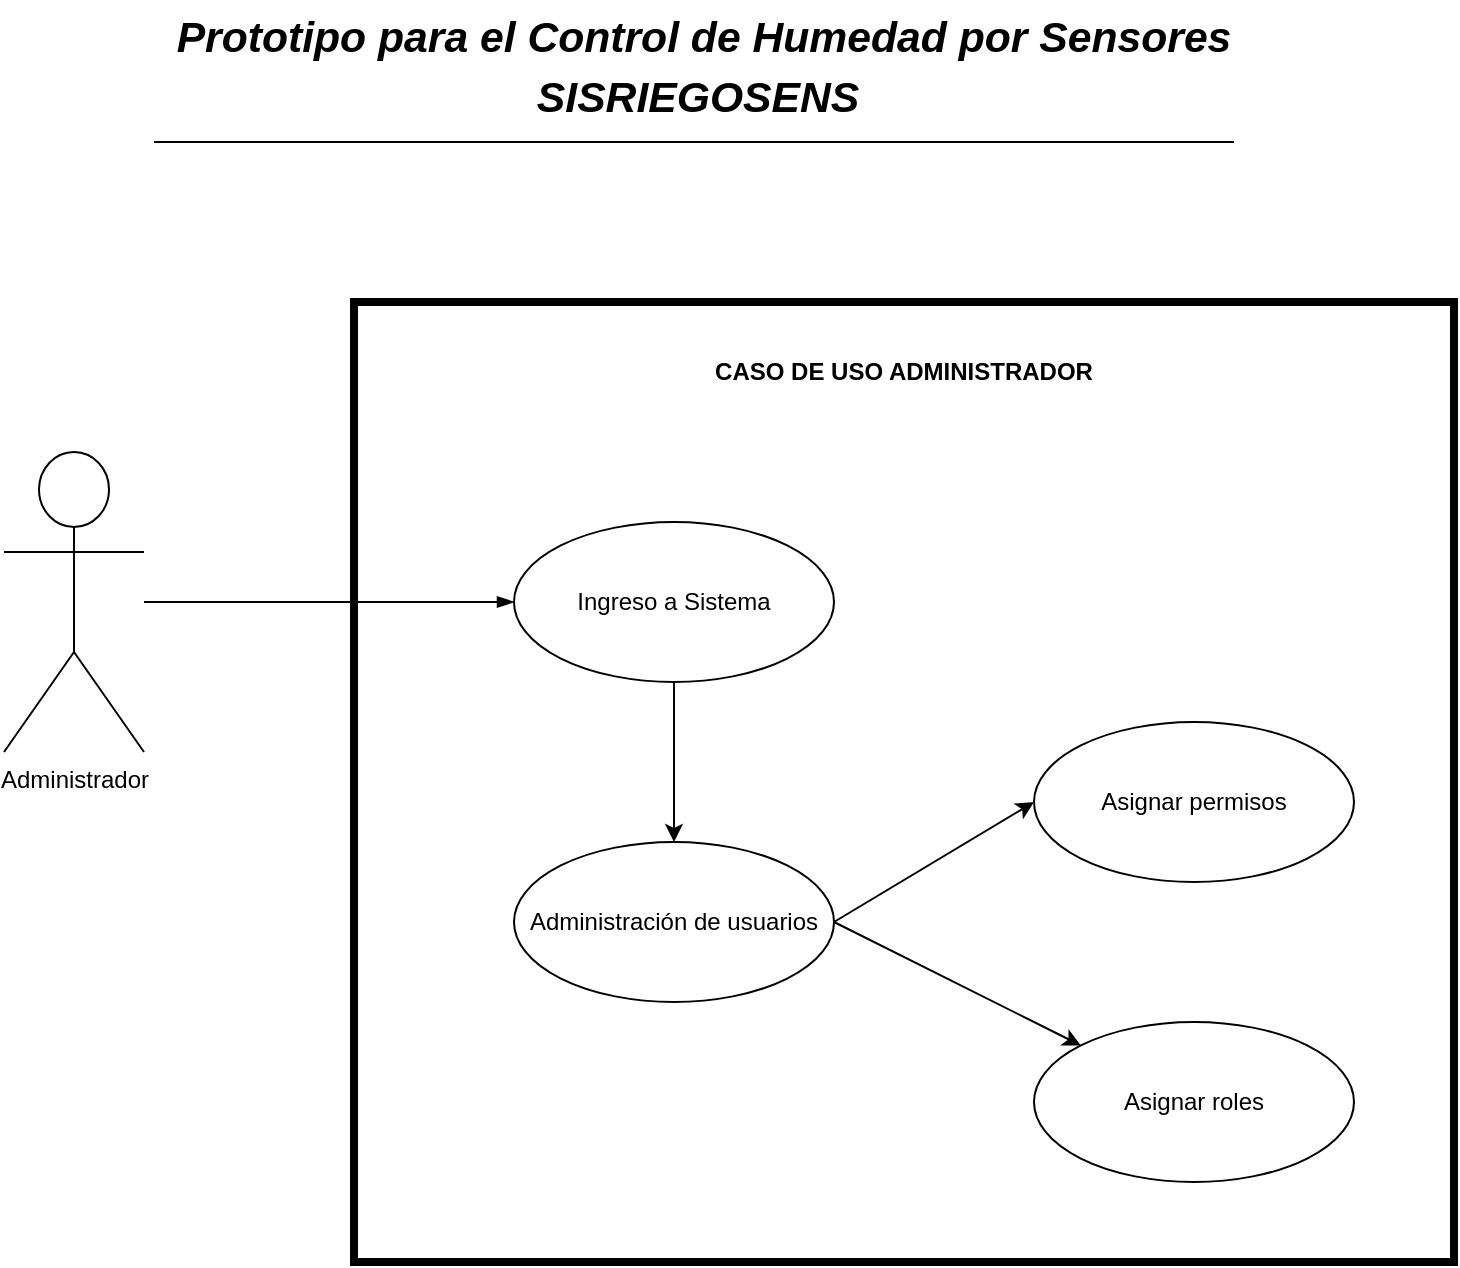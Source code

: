 <mxfile version="27.0.2" pages="7">
  <diagram name="Caso_Uso_Administrador" id="arvDlLISbcDBrVnGGUqu">
    <mxGraphModel dx="1090" dy="601" grid="1" gridSize="10" guides="1" tooltips="1" connect="1" arrows="1" fold="1" page="1" pageScale="1" pageWidth="850" pageHeight="1100" math="0" shadow="0">
      <root>
        <mxCell id="0" />
        <mxCell id="1" parent="0" />
        <mxCell id="gssGcW6bRnnRcE1PZCzO-5" value="" style="group" parent="1" vertex="1" connectable="0">
          <mxGeometry x="75" y="10" width="700" height="70" as="geometry" />
        </mxCell>
        <mxCell id="gssGcW6bRnnRcE1PZCzO-1" value="&lt;div style=&quot;-webkit-user-drag: none; -webkit-tap-highlight-color: transparent; margin: 0px; padding: 0px; user-select: text; clear: both; cursor: text; overflow: visible; position: relative; direction: ltr; color: rgb(0, 0, 0); font-family: &amp;quot;Segoe UI&amp;quot;, &amp;quot;Segoe UI Web&amp;quot;, Arial, Verdana, sans-serif; text-align: start;&quot; class=&quot;OutlineElement Ltr SCXW107485866 BCX0&quot;&gt;&lt;p style=&quot;-webkit-user-drag: none; -webkit-tap-highlight-color: transparent; margin: 5.267px 0px 0px; padding: 0px; user-select: text; overflow-wrap: break-word; white-space-collapse: preserve; vertical-align: baseline; font-kerning: none; color: windowtext; text-align: center;&quot; class=&quot;Paragraph SCXW107485866 BCX0&quot;&gt;&lt;span style=&quot;-webkit-user-drag: none; -webkit-tap-highlight-color: transparent; margin: 0px; padding: 0px; user-select: text; font-size: 16pt; font-style: italic; line-height: 25px; font-family: Arial, Arial_EmbeddedFont, Arial_MSFontService, sans-serif; font-weight: bold; background-color: light-dark(#ffffff, var(--ge-dark-color, #121212)); font-variant-ligatures: none !important;&quot; class=&quot;TextRun SCXW107485866 BCX0&quot; lang=&quot;ES-ES&quot; data-contrast=&quot;auto&quot;&gt;Prototipo para el Control de Humedad por Sensores&lt;/span&gt;&lt;/p&gt;&lt;p style=&quot;-webkit-user-drag: none; -webkit-tap-highlight-color: transparent; margin: 5.267px 0px 0px; padding: 0px; user-select: text; overflow-wrap: break-word; white-space-collapse: preserve; vertical-align: baseline; font-kerning: none; color: windowtext; text-align: center;&quot; class=&quot;Paragraph SCXW107485866 BCX0&quot;&gt;&lt;span style=&quot;-webkit-user-drag: none; -webkit-tap-highlight-color: transparent; margin: 0px; padding: 0px; user-select: text; font-size: 16pt; font-style: italic; line-height: 25px; font-family: Arial, Arial_EmbeddedFont, Arial_MSFontService, sans-serif; font-weight: bold; background-color: light-dark(#ffffff, var(--ge-dark-color, #121212)); font-variant-ligatures: none !important;&quot; class=&quot;TextRun SCXW107485866 BCX0&quot; lang=&quot;ES-ES&quot; data-contrast=&quot;auto&quot;&gt;SISRIEGOSENS &lt;/span&gt;&lt;/p&gt;&lt;/div&gt;" style="text;html=1;align=center;verticalAlign=middle;whiteSpace=wrap;rounded=0;fillColor=default;fillStyle=dashed;" parent="gssGcW6bRnnRcE1PZCzO-5" vertex="1">
          <mxGeometry width="700" height="60" as="geometry" />
        </mxCell>
        <mxCell id="gssGcW6bRnnRcE1PZCzO-4" value="" style="endArrow=none;html=1;rounded=0;" parent="gssGcW6bRnnRcE1PZCzO-5" edge="1">
          <mxGeometry width="50" height="50" relative="1" as="geometry">
            <mxPoint x="75" y="70" as="sourcePoint" />
            <mxPoint x="615" y="70" as="targetPoint" />
            <Array as="points">
              <mxPoint x="355" y="70" />
            </Array>
          </mxGeometry>
        </mxCell>
        <mxCell id="gssGcW6bRnnRcE1PZCzO-19" style="rounded=0;orthogonalLoop=1;jettySize=auto;html=1;entryX=0;entryY=0.5;entryDx=0;entryDy=0;endArrow=blockThin;startFill=0;endFill=1;" parent="1" source="gssGcW6bRnnRcE1PZCzO-12" target="fUxQ4pXQ1c9MH2BI06kh-7" edge="1">
          <mxGeometry relative="1" as="geometry">
            <mxPoint x="340" y="420" as="targetPoint" />
          </mxGeometry>
        </mxCell>
        <mxCell id="gssGcW6bRnnRcE1PZCzO-12" value="Administrador" style="shape=umlActor;verticalLabelPosition=bottom;verticalAlign=top;html=1;outlineConnect=0;" parent="1" vertex="1">
          <mxGeometry x="75" y="235" width="70" height="150" as="geometry" />
        </mxCell>
        <mxCell id="gssGcW6bRnnRcE1PZCzO-6" value="" style="whiteSpace=wrap;html=1;fillStyle=hatch;fillColor=none;strokeWidth=4;container=0;" parent="1" vertex="1">
          <mxGeometry x="250" y="160" width="550" height="480" as="geometry" />
        </mxCell>
        <mxCell id="gssGcW6bRnnRcE1PZCzO-7" value="&lt;b&gt;CASO DE USO ADMINISTRADOR&lt;/b&gt;" style="text;html=1;align=center;verticalAlign=middle;whiteSpace=wrap;rounded=0;container=0;" parent="1" vertex="1">
          <mxGeometry x="416.25" y="180" width="217.5" height="30" as="geometry" />
        </mxCell>
        <mxCell id="fUxQ4pXQ1c9MH2BI06kh-1" value="Administración de usuarios" style="ellipse;whiteSpace=wrap;html=1;container=0;" vertex="1" parent="1">
          <mxGeometry x="330" y="430" width="160" height="80" as="geometry" />
        </mxCell>
        <mxCell id="fUxQ4pXQ1c9MH2BI06kh-4" style="rounded=0;orthogonalLoop=1;jettySize=auto;html=1;exitX=0;exitY=0.5;exitDx=0;exitDy=0;entryX=1;entryY=0.5;entryDx=0;entryDy=0;endArrow=none;startFill=1;startArrow=classic;" edge="1" parent="1" source="fUxQ4pXQ1c9MH2BI06kh-2" target="fUxQ4pXQ1c9MH2BI06kh-1">
          <mxGeometry relative="1" as="geometry" />
        </mxCell>
        <mxCell id="fUxQ4pXQ1c9MH2BI06kh-2" value="Asignar permisos" style="ellipse;whiteSpace=wrap;html=1;container=0;" vertex="1" parent="1">
          <mxGeometry x="590" y="370" width="160" height="80" as="geometry" />
        </mxCell>
        <mxCell id="fUxQ4pXQ1c9MH2BI06kh-5" style="rounded=0;orthogonalLoop=1;jettySize=auto;html=1;entryX=1;entryY=0.5;entryDx=0;entryDy=0;startArrow=classic;startFill=1;endArrow=none;" edge="1" parent="1" source="fUxQ4pXQ1c9MH2BI06kh-3" target="fUxQ4pXQ1c9MH2BI06kh-1">
          <mxGeometry relative="1" as="geometry" />
        </mxCell>
        <mxCell id="fUxQ4pXQ1c9MH2BI06kh-3" value="Asignar roles" style="ellipse;whiteSpace=wrap;html=1;container=0;" vertex="1" parent="1">
          <mxGeometry x="590" y="520" width="160" height="80" as="geometry" />
        </mxCell>
        <mxCell id="fUxQ4pXQ1c9MH2BI06kh-8" style="edgeStyle=orthogonalEdgeStyle;rounded=0;orthogonalLoop=1;jettySize=auto;html=1;entryX=0.5;entryY=0;entryDx=0;entryDy=0;" edge="1" parent="1" source="fUxQ4pXQ1c9MH2BI06kh-7" target="fUxQ4pXQ1c9MH2BI06kh-1">
          <mxGeometry relative="1" as="geometry" />
        </mxCell>
        <mxCell id="fUxQ4pXQ1c9MH2BI06kh-7" value="Ingreso a Sistema" style="ellipse;whiteSpace=wrap;html=1;container=0;" vertex="1" parent="1">
          <mxGeometry x="330" y="270" width="160" height="80" as="geometry" />
        </mxCell>
      </root>
    </mxGraphModel>
  </diagram>
  <diagram name="Copia de Caso_General" id="tU1QZR1pqSaN0hbiiQFr">
    <mxGraphModel dx="1246" dy="687" grid="1" gridSize="10" guides="1" tooltips="1" connect="1" arrows="1" fold="1" page="1" pageScale="1" pageWidth="850" pageHeight="1100" math="0" shadow="0">
      <root>
        <mxCell id="0DvOeY9Q7JRk8zVMhgbu-0" />
        <mxCell id="0DvOeY9Q7JRk8zVMhgbu-1" parent="0DvOeY9Q7JRk8zVMhgbu-0" />
        <mxCell id="0DvOeY9Q7JRk8zVMhgbu-2" value="" style="group" vertex="1" connectable="0" parent="0DvOeY9Q7JRk8zVMhgbu-1">
          <mxGeometry x="75" y="10" width="700" height="70" as="geometry" />
        </mxCell>
        <mxCell id="0DvOeY9Q7JRk8zVMhgbu-3" value="&lt;div style=&quot;-webkit-user-drag: none; -webkit-tap-highlight-color: transparent; margin: 0px; padding: 0px; user-select: text; clear: both; cursor: text; overflow: visible; position: relative; direction: ltr; color: rgb(0, 0, 0); font-family: &amp;quot;Segoe UI&amp;quot;, &amp;quot;Segoe UI Web&amp;quot;, Arial, Verdana, sans-serif; text-align: start;&quot; class=&quot;OutlineElement Ltr SCXW107485866 BCX0&quot;&gt;&lt;p style=&quot;-webkit-user-drag: none; -webkit-tap-highlight-color: transparent; margin: 5.267px 0px 0px; padding: 0px; user-select: text; overflow-wrap: break-word; white-space-collapse: preserve; vertical-align: baseline; font-kerning: none; color: windowtext; text-align: center;&quot; class=&quot;Paragraph SCXW107485866 BCX0&quot;&gt;&lt;span style=&quot;-webkit-user-drag: none; -webkit-tap-highlight-color: transparent; margin: 0px; padding: 0px; user-select: text; font-size: 16pt; font-style: italic; line-height: 25px; font-family: Arial, Arial_EmbeddedFont, Arial_MSFontService, sans-serif; font-weight: bold; background-color: light-dark(#ffffff, var(--ge-dark-color, #121212)); font-variant-ligatures: none !important;&quot; class=&quot;TextRun SCXW107485866 BCX0&quot; lang=&quot;ES-ES&quot; data-contrast=&quot;auto&quot;&gt;Prototipo para el Control de Humedad por Sensores&lt;/span&gt;&lt;/p&gt;&lt;p style=&quot;-webkit-user-drag: none; -webkit-tap-highlight-color: transparent; margin: 5.267px 0px 0px; padding: 0px; user-select: text; overflow-wrap: break-word; white-space-collapse: preserve; vertical-align: baseline; font-kerning: none; color: windowtext; text-align: center;&quot; class=&quot;Paragraph SCXW107485866 BCX0&quot;&gt;&lt;span style=&quot;-webkit-user-drag: none; -webkit-tap-highlight-color: transparent; margin: 0px; padding: 0px; user-select: text; font-size: 16pt; font-style: italic; line-height: 25px; font-family: Arial, Arial_EmbeddedFont, Arial_MSFontService, sans-serif; font-weight: bold; background-color: light-dark(#ffffff, var(--ge-dark-color, #121212)); font-variant-ligatures: none !important;&quot; class=&quot;TextRun SCXW107485866 BCX0&quot; lang=&quot;ES-ES&quot; data-contrast=&quot;auto&quot;&gt;SISRIEGOSENS &lt;/span&gt;&lt;/p&gt;&lt;/div&gt;" style="text;html=1;align=center;verticalAlign=middle;whiteSpace=wrap;rounded=0;fillColor=default;fillStyle=dashed;" vertex="1" parent="0DvOeY9Q7JRk8zVMhgbu-2">
          <mxGeometry width="700" height="60" as="geometry" />
        </mxCell>
        <mxCell id="0DvOeY9Q7JRk8zVMhgbu-4" value="" style="endArrow=none;html=1;rounded=0;" edge="1" parent="0DvOeY9Q7JRk8zVMhgbu-2">
          <mxGeometry width="50" height="50" relative="1" as="geometry">
            <mxPoint x="75" y="70" as="sourcePoint" />
            <mxPoint x="615" y="70" as="targetPoint" />
            <Array as="points">
              <mxPoint x="355" y="70" />
            </Array>
          </mxGeometry>
        </mxCell>
        <mxCell id="0DvOeY9Q7JRk8zVMhgbu-5" value="" style="whiteSpace=wrap;html=1;fillStyle=hatch;fillColor=none;strokeWidth=4;" vertex="1" parent="0DvOeY9Q7JRk8zVMhgbu-1">
          <mxGeometry x="280" y="150" width="280" height="690" as="geometry" />
        </mxCell>
        <mxCell id="0DvOeY9Q7JRk8zVMhgbu-6" value="&lt;b&gt;CASO DE USO GENERAL&lt;/b&gt;" style="text;html=1;align=center;verticalAlign=middle;whiteSpace=wrap;rounded=0;" vertex="1" parent="0DvOeY9Q7JRk8zVMhgbu-1">
          <mxGeometry x="343" y="160" width="165" height="30" as="geometry" />
        </mxCell>
        <mxCell id="0DvOeY9Q7JRk8zVMhgbu-8" value="Activar/Desactivar&amp;nbsp; el riego" style="ellipse;whiteSpace=wrap;html=1;" vertex="1" parent="0DvOeY9Q7JRk8zVMhgbu-1">
          <mxGeometry x="340" y="200" width="160" height="70" as="geometry" />
        </mxCell>
        <mxCell id="0DvOeY9Q7JRk8zVMhgbu-10" value="Monitorear en tiempo real las condiciones de sensores" style="ellipse;whiteSpace=wrap;html=1;" vertex="1" parent="0DvOeY9Q7JRk8zVMhgbu-1">
          <mxGeometry x="340" y="380" width="160" height="80" as="geometry" />
        </mxCell>
        <mxCell id="0DvOeY9Q7JRk8zVMhgbu-12" value="Recibir notificaciones de inio y fin de riego" style="ellipse;whiteSpace=wrap;html=1;" vertex="1" parent="0DvOeY9Q7JRk8zVMhgbu-1">
          <mxGeometry x="340" y="550" width="160" height="80" as="geometry" />
        </mxCell>
        <mxCell id="0DvOeY9Q7JRk8zVMhgbu-14" value="Reportes de sensores" style="ellipse;whiteSpace=wrap;html=1;" vertex="1" parent="0DvOeY9Q7JRk8zVMhgbu-1">
          <mxGeometry x="340" y="720" width="162.75" height="80" as="geometry" />
        </mxCell>
        <mxCell id="TaE_r9SlBzWmqR4ZI0GZ-4" style="rounded=0;orthogonalLoop=1;jettySize=auto;html=1;" edge="1" parent="0DvOeY9Q7JRk8zVMhgbu-1" source="0DvOeY9Q7JRk8zVMhgbu-19" target="0DvOeY9Q7JRk8zVMhgbu-8">
          <mxGeometry relative="1" as="geometry" />
        </mxCell>
        <mxCell id="TaE_r9SlBzWmqR4ZI0GZ-5" style="rounded=0;orthogonalLoop=1;jettySize=auto;html=1;" edge="1" parent="0DvOeY9Q7JRk8zVMhgbu-1" source="0DvOeY9Q7JRk8zVMhgbu-19" target="0DvOeY9Q7JRk8zVMhgbu-10">
          <mxGeometry relative="1" as="geometry" />
        </mxCell>
        <mxCell id="TaE_r9SlBzWmqR4ZI0GZ-6" style="rounded=0;orthogonalLoop=1;jettySize=auto;html=1;entryX=0;entryY=0.5;entryDx=0;entryDy=0;" edge="1" parent="0DvOeY9Q7JRk8zVMhgbu-1" source="0DvOeY9Q7JRk8zVMhgbu-19" target="0DvOeY9Q7JRk8zVMhgbu-12">
          <mxGeometry relative="1" as="geometry" />
        </mxCell>
        <mxCell id="TaE_r9SlBzWmqR4ZI0GZ-7" style="rounded=0;orthogonalLoop=1;jettySize=auto;html=1;entryX=0;entryY=0.5;entryDx=0;entryDy=0;" edge="1" parent="0DvOeY9Q7JRk8zVMhgbu-1" source="0DvOeY9Q7JRk8zVMhgbu-19" target="0DvOeY9Q7JRk8zVMhgbu-14">
          <mxGeometry relative="1" as="geometry" />
        </mxCell>
        <mxCell id="0DvOeY9Q7JRk8zVMhgbu-19" value="Encargado Campo" style="shape=umlActor;verticalLabelPosition=bottom;verticalAlign=top;html=1;outlineConnect=0;" vertex="1" parent="0DvOeY9Q7JRk8zVMhgbu-1">
          <mxGeometry x="50" y="280" width="70" height="150" as="geometry" />
        </mxCell>
        <mxCell id="TaE_r9SlBzWmqR4ZI0GZ-1" style="rounded=0;orthogonalLoop=1;jettySize=auto;html=1;" edge="1" parent="0DvOeY9Q7JRk8zVMhgbu-1" source="TaE_r9SlBzWmqR4ZI0GZ-0" target="0DvOeY9Q7JRk8zVMhgbu-12">
          <mxGeometry relative="1" as="geometry" />
        </mxCell>
        <mxCell id="TaE_r9SlBzWmqR4ZI0GZ-2" style="rounded=0;orthogonalLoop=1;jettySize=auto;html=1;entryX=0;entryY=0.5;entryDx=0;entryDy=0;" edge="1" parent="0DvOeY9Q7JRk8zVMhgbu-1" source="TaE_r9SlBzWmqR4ZI0GZ-0" target="0DvOeY9Q7JRk8zVMhgbu-10">
          <mxGeometry relative="1" as="geometry" />
        </mxCell>
        <mxCell id="TaE_r9SlBzWmqR4ZI0GZ-3" style="rounded=0;orthogonalLoop=1;jettySize=auto;html=1;entryX=0;entryY=0.5;entryDx=0;entryDy=0;" edge="1" parent="0DvOeY9Q7JRk8zVMhgbu-1" source="TaE_r9SlBzWmqR4ZI0GZ-0" target="0DvOeY9Q7JRk8zVMhgbu-8">
          <mxGeometry relative="1" as="geometry" />
        </mxCell>
        <mxCell id="TaE_r9SlBzWmqR4ZI0GZ-0" value="Encargado Riego" style="shape=umlActor;verticalLabelPosition=bottom;verticalAlign=top;html=1;outlineConnect=0;" vertex="1" parent="0DvOeY9Q7JRk8zVMhgbu-1">
          <mxGeometry x="50" y="560" width="70" height="150" as="geometry" />
        </mxCell>
      </root>
    </mxGraphModel>
  </diagram>
  <diagram id="suNEXdLMi68iDnk_a27n" name="Med_Sensores">
    <mxGraphModel dx="872" dy="481" grid="1" gridSize="10" guides="1" tooltips="1" connect="1" arrows="1" fold="1" page="1" pageScale="1" pageWidth="827" pageHeight="1169" math="0" shadow="0">
      <root>
        <mxCell id="0" />
        <mxCell id="1" parent="0" />
        <mxCell id="2F_IJ-BT0tjUSc80RfNm-1" value="" style="group" parent="1" vertex="1" connectable="0">
          <mxGeometry x="75" y="10" width="700" height="70" as="geometry" />
        </mxCell>
        <mxCell id="2F_IJ-BT0tjUSc80RfNm-2" value="&lt;div style=&quot;-webkit-user-drag: none; -webkit-tap-highlight-color: transparent; margin: 0px; padding: 0px; user-select: text; clear: both; cursor: text; overflow: visible; position: relative; direction: ltr; color: rgb(0, 0, 0); font-family: &amp;quot;Segoe UI&amp;quot;, &amp;quot;Segoe UI Web&amp;quot;, Arial, Verdana, sans-serif; text-align: start;&quot; class=&quot;OutlineElement Ltr SCXW107485866 BCX0&quot;&gt;&lt;p style=&quot;-webkit-user-drag: none; -webkit-tap-highlight-color: transparent; margin: 5.267px 0px 0px; padding: 0px; user-select: text; overflow-wrap: break-word; white-space-collapse: preserve; vertical-align: baseline; font-kerning: none; color: windowtext; text-align: center;&quot; class=&quot;Paragraph SCXW107485866 BCX0&quot;&gt;&lt;span style=&quot;-webkit-user-drag: none; -webkit-tap-highlight-color: transparent; margin: 0px; padding: 0px; user-select: text; font-size: 16pt; font-style: italic; line-height: 25px; font-family: Arial, Arial_EmbeddedFont, Arial_MSFontService, sans-serif; font-weight: bold; background-color: light-dark(#ffffff, var(--ge-dark-color, #121212)); font-variant-ligatures: none !important;&quot; class=&quot;TextRun SCXW107485866 BCX0&quot; lang=&quot;ES-ES&quot; data-contrast=&quot;auto&quot;&gt;Prototipo para el Control de Humedad por Sensores&lt;/span&gt;&lt;/p&gt;&lt;p style=&quot;-webkit-user-drag: none; -webkit-tap-highlight-color: transparent; margin: 5.267px 0px 0px; padding: 0px; user-select: text; overflow-wrap: break-word; white-space-collapse: preserve; vertical-align: baseline; font-kerning: none; color: windowtext; text-align: center;&quot; class=&quot;Paragraph SCXW107485866 BCX0&quot;&gt;&lt;span style=&quot;-webkit-user-drag: none; -webkit-tap-highlight-color: transparent; margin: 0px; padding: 0px; user-select: text; font-size: 16pt; font-style: italic; line-height: 25px; font-family: Arial, Arial_EmbeddedFont, Arial_MSFontService, sans-serif; font-weight: bold; background-color: light-dark(#ffffff, var(--ge-dark-color, #121212)); font-variant-ligatures: none !important;&quot; class=&quot;TextRun SCXW107485866 BCX0&quot; lang=&quot;ES-ES&quot; data-contrast=&quot;auto&quot;&gt;SISRIEGOSENS &lt;/span&gt;&lt;/p&gt;&lt;/div&gt;" style="text;html=1;align=center;verticalAlign=middle;whiteSpace=wrap;rounded=0;fillColor=default;fillStyle=dashed;" parent="2F_IJ-BT0tjUSc80RfNm-1" vertex="1">
          <mxGeometry width="700" height="60" as="geometry" />
        </mxCell>
        <mxCell id="2F_IJ-BT0tjUSc80RfNm-3" value="" style="endArrow=none;html=1;rounded=0;" parent="2F_IJ-BT0tjUSc80RfNm-1" edge="1">
          <mxGeometry width="50" height="50" relative="1" as="geometry">
            <mxPoint x="75" y="70" as="sourcePoint" />
            <mxPoint x="615" y="70" as="targetPoint" />
            <Array as="points">
              <mxPoint x="355" y="70" />
            </Array>
          </mxGeometry>
        </mxCell>
        <mxCell id="2F_IJ-BT0tjUSc80RfNm-5" value="&lt;b&gt;Caso de Uso RF01&lt;/b&gt;" style="text;html=1;align=center;verticalAlign=middle;whiteSpace=wrap;rounded=0;" parent="1" vertex="1">
          <mxGeometry x="390" y="180" width="117" height="30" as="geometry" />
        </mxCell>
        <mxCell id="2F_IJ-BT0tjUSc80RfNm-12" style="rounded=0;orthogonalLoop=1;jettySize=auto;html=1;endArrow=none;startFill=0;" parent="1" source="2F_IJ-BT0tjUSc80RfNm-6" target="2F_IJ-BT0tjUSc80RfNm-11" edge="1">
          <mxGeometry relative="1" as="geometry" />
        </mxCell>
        <mxCell id="2F_IJ-BT0tjUSc80RfNm-6" value="Encargado_Riego" style="shape=umlActor;verticalLabelPosition=bottom;verticalAlign=top;html=1;outlineConnect=0;" parent="1" vertex="1">
          <mxGeometry x="100" y="265" width="30" height="60" as="geometry" />
        </mxCell>
        <mxCell id="2F_IJ-BT0tjUSc80RfNm-7" value="" style="whiteSpace=wrap;html=1;fillColor=none;" parent="1" vertex="1">
          <mxGeometry x="230" y="170" width="410" height="270" as="geometry" />
        </mxCell>
        <mxCell id="2F_IJ-BT0tjUSc80RfNm-15" style="rounded=0;orthogonalLoop=1;jettySize=auto;html=1;dashed=1;dashPattern=8 8;" parent="1" source="2F_IJ-BT0tjUSc80RfNm-11" target="2F_IJ-BT0tjUSc80RfNm-13" edge="1">
          <mxGeometry relative="1" as="geometry" />
        </mxCell>
        <mxCell id="2F_IJ-BT0tjUSc80RfNm-16" value="&amp;lt;&amp;lt;Include&amp;gt;&amp;gt;" style="edgeLabel;html=1;align=center;verticalAlign=middle;resizable=0;points=[];" parent="2F_IJ-BT0tjUSc80RfNm-15" vertex="1" connectable="0">
          <mxGeometry x="0.066" y="1" relative="1" as="geometry">
            <mxPoint x="-5" y="-3" as="offset" />
          </mxGeometry>
        </mxCell>
        <mxCell id="2F_IJ-BT0tjUSc80RfNm-11" value="Revisar mediciones en tiempo real" style="ellipse;whiteSpace=wrap;html=1;" parent="1" vertex="1">
          <mxGeometry x="290" y="270" width="100" height="50" as="geometry" />
        </mxCell>
        <mxCell id="2F_IJ-BT0tjUSc80RfNm-13" value="Sincronizar lecturas de sensores" style="ellipse;whiteSpace=wrap;html=1;" parent="1" vertex="1">
          <mxGeometry x="530" y="230" width="100" height="50" as="geometry" />
        </mxCell>
        <mxCell id="2F_IJ-BT0tjUSc80RfNm-18" style="rounded=0;orthogonalLoop=1;jettySize=auto;html=1;entryX=1;entryY=1;entryDx=0;entryDy=0;dashed=1;dashPattern=8 8;" parent="1" source="2F_IJ-BT0tjUSc80RfNm-17" target="2F_IJ-BT0tjUSc80RfNm-11" edge="1">
          <mxGeometry relative="1" as="geometry" />
        </mxCell>
        <mxCell id="2F_IJ-BT0tjUSc80RfNm-19" value="&amp;lt;&amp;lt;Extends&amp;gt;&amp;gt;" style="edgeLabel;html=1;align=center;verticalAlign=middle;resizable=0;points=[];" parent="2F_IJ-BT0tjUSc80RfNm-18" vertex="1" connectable="0">
          <mxGeometry x="-0.169" y="3" relative="1" as="geometry">
            <mxPoint y="1" as="offset" />
          </mxGeometry>
        </mxCell>
        <mxCell id="2F_IJ-BT0tjUSc80RfNm-17" value="Activar Riego" style="ellipse;whiteSpace=wrap;html=1;" parent="1" vertex="1">
          <mxGeometry x="530" y="340" width="100" height="50" as="geometry" />
        </mxCell>
      </root>
    </mxGraphModel>
  </diagram>
  <diagram id="P3CfINT9tGbcpn_8EUiR" name="Riego_Manual">
    <mxGraphModel dx="872" dy="481" grid="1" gridSize="10" guides="1" tooltips="1" connect="1" arrows="1" fold="1" page="1" pageScale="1" pageWidth="827" pageHeight="1169" math="0" shadow="0">
      <root>
        <mxCell id="0" />
        <mxCell id="1" parent="0" />
        <mxCell id="gLOVui-XTa0jFNJpq2_D-1" value="" style="group" parent="1" vertex="1" connectable="0">
          <mxGeometry x="75" y="10" width="700" height="70" as="geometry" />
        </mxCell>
        <mxCell id="gLOVui-XTa0jFNJpq2_D-2" value="&lt;div style=&quot;-webkit-user-drag: none; -webkit-tap-highlight-color: transparent; margin: 0px; padding: 0px; user-select: text; clear: both; cursor: text; overflow: visible; position: relative; direction: ltr; color: rgb(0, 0, 0); font-family: &amp;quot;Segoe UI&amp;quot;, &amp;quot;Segoe UI Web&amp;quot;, Arial, Verdana, sans-serif; text-align: start;&quot; class=&quot;OutlineElement Ltr SCXW107485866 BCX0&quot;&gt;&lt;p style=&quot;-webkit-user-drag: none; -webkit-tap-highlight-color: transparent; margin: 5.267px 0px 0px; padding: 0px; user-select: text; overflow-wrap: break-word; white-space-collapse: preserve; vertical-align: baseline; font-kerning: none; color: windowtext; text-align: center;&quot; class=&quot;Paragraph SCXW107485866 BCX0&quot;&gt;&lt;span style=&quot;-webkit-user-drag: none; -webkit-tap-highlight-color: transparent; margin: 0px; padding: 0px; user-select: text; font-size: 16pt; font-style: italic; line-height: 25px; font-family: Arial, Arial_EmbeddedFont, Arial_MSFontService, sans-serif; font-weight: bold; background-color: light-dark(#ffffff, var(--ge-dark-color, #121212)); font-variant-ligatures: none !important;&quot; class=&quot;TextRun SCXW107485866 BCX0&quot; lang=&quot;ES-ES&quot; data-contrast=&quot;auto&quot;&gt;Prototipo para el Control de Humedad por Sensores&lt;/span&gt;&lt;/p&gt;&lt;p style=&quot;-webkit-user-drag: none; -webkit-tap-highlight-color: transparent; margin: 5.267px 0px 0px; padding: 0px; user-select: text; overflow-wrap: break-word; white-space-collapse: preserve; vertical-align: baseline; font-kerning: none; color: windowtext; text-align: center;&quot; class=&quot;Paragraph SCXW107485866 BCX0&quot;&gt;&lt;span style=&quot;-webkit-user-drag: none; -webkit-tap-highlight-color: transparent; margin: 0px; padding: 0px; user-select: text; font-size: 16pt; font-style: italic; line-height: 25px; font-family: Arial, Arial_EmbeddedFont, Arial_MSFontService, sans-serif; font-weight: bold; background-color: light-dark(#ffffff, var(--ge-dark-color, #121212)); font-variant-ligatures: none !important;&quot; class=&quot;TextRun SCXW107485866 BCX0&quot; lang=&quot;ES-ES&quot; data-contrast=&quot;auto&quot;&gt;SISRIEGOSENS &lt;/span&gt;&lt;/p&gt;&lt;/div&gt;" style="text;html=1;align=center;verticalAlign=middle;whiteSpace=wrap;rounded=0;fillColor=default;fillStyle=dashed;" parent="gLOVui-XTa0jFNJpq2_D-1" vertex="1">
          <mxGeometry width="700" height="60" as="geometry" />
        </mxCell>
        <mxCell id="gLOVui-XTa0jFNJpq2_D-3" value="" style="endArrow=none;html=1;rounded=0;" parent="gLOVui-XTa0jFNJpq2_D-1" edge="1">
          <mxGeometry width="50" height="50" relative="1" as="geometry">
            <mxPoint x="75" y="70" as="sourcePoint" />
            <mxPoint x="615" y="70" as="targetPoint" />
            <Array as="points">
              <mxPoint x="355" y="70" />
            </Array>
          </mxGeometry>
        </mxCell>
        <mxCell id="gLOVui-XTa0jFNJpq2_D-4" value="" style="whiteSpace=wrap;html=1;fillColor=none;" parent="1" vertex="1">
          <mxGeometry x="40" y="110" width="770" height="390" as="geometry" />
        </mxCell>
        <mxCell id="gLOVui-XTa0jFNJpq2_D-5" value="&lt;b&gt;Caso de Uso RF02&lt;/b&gt;" style="text;html=1;align=center;verticalAlign=middle;whiteSpace=wrap;rounded=0;" parent="1" vertex="1">
          <mxGeometry x="367" y="120" width="117" height="30" as="geometry" />
        </mxCell>
        <mxCell id="gLOVui-XTa0jFNJpq2_D-6" style="rounded=0;orthogonalLoop=1;jettySize=auto;html=1;endArrow=none;startFill=0;" parent="1" source="gLOVui-XTa0jFNJpq2_D-7" target="gLOVui-XTa0jFNJpq2_D-12" edge="1">
          <mxGeometry relative="1" as="geometry" />
        </mxCell>
        <mxCell id="gLOVui-XTa0jFNJpq2_D-7" value="Encargado_Riego" style="shape=umlActor;verticalLabelPosition=bottom;verticalAlign=top;html=1;outlineConnect=0;" parent="1" vertex="1">
          <mxGeometry x="100" y="265" width="30" height="60" as="geometry" />
        </mxCell>
        <mxCell id="gLOVui-XTa0jFNJpq2_D-8" value="" style="whiteSpace=wrap;html=1;fillColor=none;" parent="1" vertex="1">
          <mxGeometry x="230" y="200" width="410" height="280" as="geometry" />
        </mxCell>
        <mxCell id="gLOVui-XTa0jFNJpq2_D-10" style="rounded=0;orthogonalLoop=1;jettySize=auto;html=1;dashed=1;dashPattern=8 8;" parent="1" source="gLOVui-XTa0jFNJpq2_D-12" target="gLOVui-XTa0jFNJpq2_D-14" edge="1">
          <mxGeometry relative="1" as="geometry" />
        </mxCell>
        <mxCell id="gLOVui-XTa0jFNJpq2_D-11" value="&amp;lt;&amp;lt;Include&amp;gt;&amp;gt;" style="edgeLabel;html=1;align=center;verticalAlign=middle;resizable=0;points=[];" parent="gLOVui-XTa0jFNJpq2_D-10" vertex="1" connectable="0">
          <mxGeometry x="0.066" y="1" relative="1" as="geometry">
            <mxPoint x="-5" y="-3" as="offset" />
          </mxGeometry>
        </mxCell>
        <mxCell id="gLOVui-XTa0jFNJpq2_D-20" style="rounded=0;orthogonalLoop=1;jettySize=auto;html=1;entryX=0;entryY=0.5;entryDx=0;entryDy=0;dashed=1;dashPattern=8 8;endArrow=none;startFill=1;startArrow=classic;" parent="1" source="gLOVui-XTa0jFNJpq2_D-12" target="gLOVui-XTa0jFNJpq2_D-19" edge="1">
          <mxGeometry relative="1" as="geometry" />
        </mxCell>
        <mxCell id="gLOVui-XTa0jFNJpq2_D-22" value="&amp;lt;&amp;lt;Extends&amp;gt;&amp;gt;" style="edgeLabel;html=1;align=center;verticalAlign=middle;resizable=0;points=[];" parent="gLOVui-XTa0jFNJpq2_D-20" vertex="1" connectable="0">
          <mxGeometry x="0.088" y="-1" relative="1" as="geometry">
            <mxPoint as="offset" />
          </mxGeometry>
        </mxCell>
        <mxCell id="gLOVui-XTa0jFNJpq2_D-12" value="Activar el riego de forma manual" style="ellipse;whiteSpace=wrap;html=1;" parent="1" vertex="1">
          <mxGeometry x="290" y="270" width="100" height="50" as="geometry" />
        </mxCell>
        <mxCell id="gLOVui-XTa0jFNJpq2_D-14" value="Sincronizar lecturas de sensores" style="ellipse;whiteSpace=wrap;html=1;" parent="1" vertex="1">
          <mxGeometry x="530" y="230" width="100" height="50" as="geometry" />
        </mxCell>
        <mxCell id="gLOVui-XTa0jFNJpq2_D-15" style="rounded=0;orthogonalLoop=1;jettySize=auto;html=1;entryX=1;entryY=1;entryDx=0;entryDy=0;dashed=1;dashPattern=8 8;startArrow=classic;startFill=1;endArrow=none;" parent="1" source="gLOVui-XTa0jFNJpq2_D-17" target="gLOVui-XTa0jFNJpq2_D-12" edge="1">
          <mxGeometry relative="1" as="geometry" />
        </mxCell>
        <mxCell id="gLOVui-XTa0jFNJpq2_D-16" value="&amp;lt;&amp;lt;Include&amp;gt;&amp;gt;" style="edgeLabel;html=1;align=center;verticalAlign=middle;resizable=0;points=[];" parent="gLOVui-XTa0jFNJpq2_D-15" vertex="1" connectable="0">
          <mxGeometry x="-0.169" y="3" relative="1" as="geometry">
            <mxPoint x="-8" y="1" as="offset" />
          </mxGeometry>
        </mxCell>
        <mxCell id="gLOVui-XTa0jFNJpq2_D-17" value="Activar Riego" style="ellipse;whiteSpace=wrap;html=1;" parent="1" vertex="1">
          <mxGeometry x="530" y="300" width="100" height="50" as="geometry" />
        </mxCell>
        <mxCell id="gLOVui-XTa0jFNJpq2_D-19" value="Enviar Notificación" style="ellipse;whiteSpace=wrap;html=1;" parent="1" vertex="1">
          <mxGeometry x="530" y="380" width="100" height="50" as="geometry" />
        </mxCell>
      </root>
    </mxGraphModel>
  </diagram>
  <diagram id="YCh7UydA7967gv12s8x6" name="Riego_Automatico">
    <mxGraphModel dx="872" dy="481" grid="1" gridSize="10" guides="1" tooltips="1" connect="1" arrows="1" fold="1" page="1" pageScale="1" pageWidth="827" pageHeight="1169" math="0" shadow="0">
      <root>
        <mxCell id="0" />
        <mxCell id="1" parent="0" />
        <mxCell id="ko_VxQBo2jVOEb-XAHWc-1" value="" style="group" parent="1" vertex="1" connectable="0">
          <mxGeometry x="75" y="10" width="700" height="70" as="geometry" />
        </mxCell>
        <mxCell id="ko_VxQBo2jVOEb-XAHWc-2" value="&lt;div style=&quot;-webkit-user-drag: none; -webkit-tap-highlight-color: transparent; margin: 0px; padding: 0px; user-select: text; clear: both; cursor: text; overflow: visible; position: relative; direction: ltr; color: rgb(0, 0, 0); font-family: &amp;quot;Segoe UI&amp;quot;, &amp;quot;Segoe UI Web&amp;quot;, Arial, Verdana, sans-serif; text-align: start;&quot; class=&quot;OutlineElement Ltr SCXW107485866 BCX0&quot;&gt;&lt;p style=&quot;-webkit-user-drag: none; -webkit-tap-highlight-color: transparent; margin: 5.267px 0px 0px; padding: 0px; user-select: text; overflow-wrap: break-word; white-space-collapse: preserve; vertical-align: baseline; font-kerning: none; color: windowtext; text-align: center;&quot; class=&quot;Paragraph SCXW107485866 BCX0&quot;&gt;&lt;span style=&quot;-webkit-user-drag: none; -webkit-tap-highlight-color: transparent; margin: 0px; padding: 0px; user-select: text; font-size: 16pt; font-style: italic; line-height: 25px; font-family: Arial, Arial_EmbeddedFont, Arial_MSFontService, sans-serif; font-weight: bold; background-color: light-dark(#ffffff, var(--ge-dark-color, #121212)); font-variant-ligatures: none !important;&quot; class=&quot;TextRun SCXW107485866 BCX0&quot; lang=&quot;ES-ES&quot; data-contrast=&quot;auto&quot;&gt;Prototipo para el Control de Humedad por Sensores&lt;/span&gt;&lt;/p&gt;&lt;p style=&quot;-webkit-user-drag: none; -webkit-tap-highlight-color: transparent; margin: 5.267px 0px 0px; padding: 0px; user-select: text; overflow-wrap: break-word; white-space-collapse: preserve; vertical-align: baseline; font-kerning: none; color: windowtext; text-align: center;&quot; class=&quot;Paragraph SCXW107485866 BCX0&quot;&gt;&lt;span style=&quot;-webkit-user-drag: none; -webkit-tap-highlight-color: transparent; margin: 0px; padding: 0px; user-select: text; font-size: 16pt; font-style: italic; line-height: 25px; font-family: Arial, Arial_EmbeddedFont, Arial_MSFontService, sans-serif; font-weight: bold; background-color: light-dark(#ffffff, var(--ge-dark-color, #121212)); font-variant-ligatures: none !important;&quot; class=&quot;TextRun SCXW107485866 BCX0&quot; lang=&quot;ES-ES&quot; data-contrast=&quot;auto&quot;&gt;SISRIEGOSENS &lt;/span&gt;&lt;/p&gt;&lt;/div&gt;" style="text;html=1;align=center;verticalAlign=middle;whiteSpace=wrap;rounded=0;fillColor=default;fillStyle=dashed;" parent="ko_VxQBo2jVOEb-XAHWc-1" vertex="1">
          <mxGeometry width="700" height="60" as="geometry" />
        </mxCell>
        <mxCell id="ko_VxQBo2jVOEb-XAHWc-3" value="" style="endArrow=none;html=1;rounded=0;" parent="ko_VxQBo2jVOEb-XAHWc-1" edge="1">
          <mxGeometry width="50" height="50" relative="1" as="geometry">
            <mxPoint x="75" y="70" as="sourcePoint" />
            <mxPoint x="615" y="70" as="targetPoint" />
            <Array as="points">
              <mxPoint x="355" y="70" />
            </Array>
          </mxGeometry>
        </mxCell>
        <mxCell id="ko_VxQBo2jVOEb-XAHWc-4" value="" style="whiteSpace=wrap;html=1;fillColor=none;" parent="1" vertex="1">
          <mxGeometry x="40" y="110" width="770" height="390" as="geometry" />
        </mxCell>
        <mxCell id="ko_VxQBo2jVOEb-XAHWc-5" value="&lt;b&gt;Caso de Uso RF03&lt;/b&gt;" style="text;html=1;align=center;verticalAlign=middle;whiteSpace=wrap;rounded=0;" parent="1" vertex="1">
          <mxGeometry x="367" y="120" width="117" height="30" as="geometry" />
        </mxCell>
        <mxCell id="aHzCWsfptI1hoiqNPg9p-1" style="rounded=0;orthogonalLoop=1;jettySize=auto;html=1;" edge="1" parent="1" source="ko_VxQBo2jVOEb-XAHWc-9" target="ko_VxQBo2jVOEb-XAHWc-14">
          <mxGeometry relative="1" as="geometry" />
        </mxCell>
        <mxCell id="ko_VxQBo2jVOEb-XAHWc-9" value="SISRIEGOSENS" style="shape=umlActor;verticalLabelPosition=bottom;verticalAlign=top;html=1;outlineConnect=0;" parent="1" vertex="1">
          <mxGeometry x="120" y="245" width="30" height="60" as="geometry" />
        </mxCell>
        <mxCell id="wiLNYzSpB776ia4_1Dyf-1" value="" style="group" parent="1" vertex="1" connectable="0">
          <mxGeometry x="209" y="170" width="410" height="280" as="geometry" />
        </mxCell>
        <mxCell id="ko_VxQBo2jVOEb-XAHWc-8" value="" style="whiteSpace=wrap;html=1;fillColor=none;" parent="wiLNYzSpB776ia4_1Dyf-1" vertex="1">
          <mxGeometry width="410" height="280" as="geometry" />
        </mxCell>
        <mxCell id="ko_VxQBo2jVOEb-XAHWc-10" style="rounded=0;orthogonalLoop=1;jettySize=auto;html=1;dashed=1;dashPattern=8 8;" parent="wiLNYzSpB776ia4_1Dyf-1" source="ko_VxQBo2jVOEb-XAHWc-14" target="ko_VxQBo2jVOEb-XAHWc-16" edge="1">
          <mxGeometry relative="1" as="geometry" />
        </mxCell>
        <mxCell id="ko_VxQBo2jVOEb-XAHWc-11" value="&amp;lt;&amp;lt;Include&amp;gt;&amp;gt;" style="edgeLabel;html=1;align=center;verticalAlign=middle;resizable=0;points=[];" parent="ko_VxQBo2jVOEb-XAHWc-10" vertex="1" connectable="0">
          <mxGeometry x="0.066" y="1" relative="1" as="geometry">
            <mxPoint x="-5" y="-3" as="offset" />
          </mxGeometry>
        </mxCell>
        <mxCell id="ko_VxQBo2jVOEb-XAHWc-12" style="rounded=0;orthogonalLoop=1;jettySize=auto;html=1;entryX=0;entryY=0.5;entryDx=0;entryDy=0;dashed=1;dashPattern=8 8;endArrow=classic;startFill=0;startArrow=none;endFill=1;" parent="wiLNYzSpB776ia4_1Dyf-1" source="ko_VxQBo2jVOEb-XAHWc-14" target="ko_VxQBo2jVOEb-XAHWc-21" edge="1">
          <mxGeometry relative="1" as="geometry" />
        </mxCell>
        <mxCell id="ko_VxQBo2jVOEb-XAHWc-14" value="Activar el riego de forma Automatica" style="ellipse;whiteSpace=wrap;html=1;" parent="wiLNYzSpB776ia4_1Dyf-1" vertex="1">
          <mxGeometry x="60" y="80" width="100" height="50" as="geometry" />
        </mxCell>
        <mxCell id="ko_VxQBo2jVOEb-XAHWc-16" value="Sincronizar lecturas de sensores" style="ellipse;whiteSpace=wrap;html=1;" parent="wiLNYzSpB776ia4_1Dyf-1" vertex="1">
          <mxGeometry x="300" y="40" width="100" height="50" as="geometry" />
        </mxCell>
        <mxCell id="ko_VxQBo2jVOEb-XAHWc-17" style="rounded=0;orthogonalLoop=1;jettySize=auto;html=1;entryX=1;entryY=1;entryDx=0;entryDy=0;dashed=1;dashPattern=8 8;startArrow=classic;startFill=1;endArrow=none;" parent="wiLNYzSpB776ia4_1Dyf-1" source="ko_VxQBo2jVOEb-XAHWc-19" target="ko_VxQBo2jVOEb-XAHWc-14" edge="1">
          <mxGeometry relative="1" as="geometry" />
        </mxCell>
        <mxCell id="ko_VxQBo2jVOEb-XAHWc-18" value="&amp;lt;&amp;lt;Include&amp;gt;&amp;gt;" style="edgeLabel;html=1;align=center;verticalAlign=middle;resizable=0;points=[];" parent="ko_VxQBo2jVOEb-XAHWc-17" vertex="1" connectable="0">
          <mxGeometry x="-0.169" y="3" relative="1" as="geometry">
            <mxPoint x="-5" y="-1" as="offset" />
          </mxGeometry>
        </mxCell>
        <mxCell id="ko_VxQBo2jVOEb-XAHWc-19" value="Activar Riego" style="ellipse;whiteSpace=wrap;html=1;" parent="wiLNYzSpB776ia4_1Dyf-1" vertex="1">
          <mxGeometry x="300" y="110" width="100" height="50" as="geometry" />
        </mxCell>
        <mxCell id="ko_VxQBo2jVOEb-XAHWc-21" value="Enviar Notificación" style="ellipse;whiteSpace=wrap;html=1;" parent="wiLNYzSpB776ia4_1Dyf-1" vertex="1">
          <mxGeometry x="300" y="190" width="100" height="50" as="geometry" />
        </mxCell>
        <mxCell id="ko_VxQBo2jVOEb-XAHWc-22" value="&amp;lt;&amp;lt;Include&amp;gt;&amp;gt;" style="edgeLabel;html=1;align=center;verticalAlign=middle;resizable=0;points=[];" parent="wiLNYzSpB776ia4_1Dyf-1" vertex="1" connectable="0">
          <mxGeometry x="230.0" y="169.998" as="geometry" />
        </mxCell>
      </root>
    </mxGraphModel>
  </diagram>
  <diagram id="jGeFqmA6M1C__4eW0PZZ" name="Guarda_BD">
    <mxGraphModel dx="872" dy="481" grid="1" gridSize="10" guides="1" tooltips="1" connect="1" arrows="1" fold="1" page="1" pageScale="1" pageWidth="827" pageHeight="1169" math="0" shadow="0">
      <root>
        <mxCell id="0" />
        <mxCell id="1" parent="0" />
        <mxCell id="dDMOelHdWBTUp38TGhrh-1" value="" style="group" parent="1" vertex="1" connectable="0">
          <mxGeometry x="75" y="10" width="700" height="70" as="geometry" />
        </mxCell>
        <mxCell id="dDMOelHdWBTUp38TGhrh-2" value="&lt;div style=&quot;-webkit-user-drag: none; -webkit-tap-highlight-color: transparent; margin: 0px; padding: 0px; user-select: text; clear: both; cursor: text; overflow: visible; position: relative; direction: ltr; color: rgb(0, 0, 0); font-family: &amp;quot;Segoe UI&amp;quot;, &amp;quot;Segoe UI Web&amp;quot;, Arial, Verdana, sans-serif; text-align: start;&quot; class=&quot;OutlineElement Ltr SCXW107485866 BCX0&quot;&gt;&lt;p style=&quot;-webkit-user-drag: none; -webkit-tap-highlight-color: transparent; margin: 5.267px 0px 0px; padding: 0px; user-select: text; overflow-wrap: break-word; white-space-collapse: preserve; vertical-align: baseline; font-kerning: none; color: windowtext; text-align: center;&quot; class=&quot;Paragraph SCXW107485866 BCX0&quot;&gt;&lt;span style=&quot;-webkit-user-drag: none; -webkit-tap-highlight-color: transparent; margin: 0px; padding: 0px; user-select: text; font-size: 16pt; font-style: italic; line-height: 25px; font-family: Arial, Arial_EmbeddedFont, Arial_MSFontService, sans-serif; font-weight: bold; background-color: light-dark(#ffffff, var(--ge-dark-color, #121212)); font-variant-ligatures: none !important;&quot; class=&quot;TextRun SCXW107485866 BCX0&quot; lang=&quot;ES-ES&quot; data-contrast=&quot;auto&quot;&gt;Prototipo para el Control de Humedad por Sensores&lt;/span&gt;&lt;/p&gt;&lt;p style=&quot;-webkit-user-drag: none; -webkit-tap-highlight-color: transparent; margin: 5.267px 0px 0px; padding: 0px; user-select: text; overflow-wrap: break-word; white-space-collapse: preserve; vertical-align: baseline; font-kerning: none; color: windowtext; text-align: center;&quot; class=&quot;Paragraph SCXW107485866 BCX0&quot;&gt;&lt;span style=&quot;-webkit-user-drag: none; -webkit-tap-highlight-color: transparent; margin: 0px; padding: 0px; user-select: text; font-size: 16pt; font-style: italic; line-height: 25px; font-family: Arial, Arial_EmbeddedFont, Arial_MSFontService, sans-serif; font-weight: bold; background-color: light-dark(#ffffff, var(--ge-dark-color, #121212)); font-variant-ligatures: none !important;&quot; class=&quot;TextRun SCXW107485866 BCX0&quot; lang=&quot;ES-ES&quot; data-contrast=&quot;auto&quot;&gt;SISRIEGOSENS &lt;/span&gt;&lt;/p&gt;&lt;/div&gt;" style="text;html=1;align=center;verticalAlign=middle;whiteSpace=wrap;rounded=0;fillColor=default;fillStyle=dashed;" parent="dDMOelHdWBTUp38TGhrh-1" vertex="1">
          <mxGeometry width="700" height="60" as="geometry" />
        </mxCell>
        <mxCell id="dDMOelHdWBTUp38TGhrh-3" value="" style="endArrow=none;html=1;rounded=0;" parent="dDMOelHdWBTUp38TGhrh-1" edge="1">
          <mxGeometry width="50" height="50" relative="1" as="geometry">
            <mxPoint x="75" y="70" as="sourcePoint" />
            <mxPoint x="615" y="70" as="targetPoint" />
            <Array as="points">
              <mxPoint x="355" y="70" />
            </Array>
          </mxGeometry>
        </mxCell>
        <mxCell id="dDMOelHdWBTUp38TGhrh-4" value="" style="whiteSpace=wrap;html=1;fillColor=none;" parent="1" vertex="1">
          <mxGeometry x="40" y="110" width="670" height="390" as="geometry" />
        </mxCell>
        <mxCell id="dDMOelHdWBTUp38TGhrh-5" value="&lt;b&gt;Caso de Uso RF04&lt;/b&gt;" style="text;html=1;align=center;verticalAlign=middle;whiteSpace=wrap;rounded=0;" parent="1" vertex="1">
          <mxGeometry x="367" y="120" width="117" height="30" as="geometry" />
        </mxCell>
        <mxCell id="7y5dUvJtyyQhwYiq7pah-1" style="rounded=0;orthogonalLoop=1;jettySize=auto;html=1;entryX=0;entryY=0.5;entryDx=0;entryDy=0;" edge="1" parent="1" source="dDMOelHdWBTUp38TGhrh-9" target="dDMOelHdWBTUp38TGhrh-13">
          <mxGeometry relative="1" as="geometry" />
        </mxCell>
        <mxCell id="dDMOelHdWBTUp38TGhrh-9" value="SISRIEGOSENS" style="shape=umlActor;verticalLabelPosition=bottom;verticalAlign=top;html=1;outlineConnect=0;" parent="1" vertex="1">
          <mxGeometry x="110" y="265" width="30" height="60" as="geometry" />
        </mxCell>
        <mxCell id="EC-n6DF1jYkEAfU6hirR-2" value="" style="group" parent="1" vertex="1" connectable="0">
          <mxGeometry x="224" y="180" width="380" height="270" as="geometry" />
        </mxCell>
        <mxCell id="EC-n6DF1jYkEAfU6hirR-1" value="" style="whiteSpace=wrap;html=1;fillColor=none;" parent="EC-n6DF1jYkEAfU6hirR-2" vertex="1">
          <mxGeometry x="-30" width="410" height="270" as="geometry" />
        </mxCell>
        <mxCell id="dDMOelHdWBTUp38TGhrh-10" style="rounded=0;orthogonalLoop=1;jettySize=auto;html=1;dashed=1;dashPattern=8 8;" parent="EC-n6DF1jYkEAfU6hirR-2" source="dDMOelHdWBTUp38TGhrh-13" target="dDMOelHdWBTUp38TGhrh-15" edge="1">
          <mxGeometry relative="1" as="geometry" />
        </mxCell>
        <mxCell id="dDMOelHdWBTUp38TGhrh-11" value="&amp;lt;&amp;lt;Include&amp;gt;&amp;gt;" style="edgeLabel;html=1;align=center;verticalAlign=middle;resizable=0;points=[];" parent="dDMOelHdWBTUp38TGhrh-10" vertex="1" connectable="0">
          <mxGeometry x="0.066" y="1" relative="1" as="geometry">
            <mxPoint x="-5" y="-3" as="offset" />
          </mxGeometry>
        </mxCell>
        <mxCell id="dDMOelHdWBTUp38TGhrh-12" style="rounded=0;orthogonalLoop=1;jettySize=auto;html=1;entryX=0;entryY=0.5;entryDx=0;entryDy=0;dashed=1;dashPattern=8 8;endArrow=none;startFill=1;startArrow=classic;endFill=1;" parent="EC-n6DF1jYkEAfU6hirR-2" source="dDMOelHdWBTUp38TGhrh-13" target="dDMOelHdWBTUp38TGhrh-20" edge="1">
          <mxGeometry relative="1" as="geometry" />
        </mxCell>
        <mxCell id="dDMOelHdWBTUp38TGhrh-13" value="Guardar lecturas en BD" style="ellipse;whiteSpace=wrap;html=1;" parent="EC-n6DF1jYkEAfU6hirR-2" vertex="1">
          <mxGeometry y="90" width="100" height="50" as="geometry" />
        </mxCell>
        <mxCell id="dDMOelHdWBTUp38TGhrh-15" value="Sincronizar lecturas de sensores" style="ellipse;whiteSpace=wrap;html=1;" parent="EC-n6DF1jYkEAfU6hirR-2" vertex="1">
          <mxGeometry x="240" y="50" width="100" height="50" as="geometry" />
        </mxCell>
        <mxCell id="dDMOelHdWBTUp38TGhrh-20" value="Reporte&amp;nbsp;" style="ellipse;whiteSpace=wrap;html=1;" parent="EC-n6DF1jYkEAfU6hirR-2" vertex="1">
          <mxGeometry x="240" y="200" width="100" height="50" as="geometry" />
        </mxCell>
        <mxCell id="dDMOelHdWBTUp38TGhrh-21" value="&amp;lt;&amp;lt;Extends&amp;gt;&amp;gt;" style="edgeLabel;html=1;align=center;verticalAlign=middle;resizable=0;points=[];" parent="EC-n6DF1jYkEAfU6hirR-2" vertex="1" connectable="0">
          <mxGeometry x="170.0" y="179.998" as="geometry">
            <mxPoint x="-12" y="-2" as="offset" />
          </mxGeometry>
        </mxCell>
      </root>
    </mxGraphModel>
  </diagram>
  <diagram id="ccykw4cDs79pjgh3ziIA" name="Envio_Notificacion">
    <mxGraphModel dx="872" dy="481" grid="1" gridSize="10" guides="1" tooltips="1" connect="1" arrows="1" fold="1" page="1" pageScale="1" pageWidth="827" pageHeight="1169" math="0" shadow="0">
      <root>
        <mxCell id="0" />
        <mxCell id="1" parent="0" />
        <mxCell id="j9YReofb16RYCy5HAHfC-1" value="" style="group" parent="1" vertex="1" connectable="0">
          <mxGeometry x="75" y="10" width="700" height="70" as="geometry" />
        </mxCell>
        <mxCell id="j9YReofb16RYCy5HAHfC-2" value="&lt;div style=&quot;-webkit-user-drag: none; -webkit-tap-highlight-color: transparent; margin: 0px; padding: 0px; user-select: text; clear: both; cursor: text; overflow: visible; position: relative; direction: ltr; color: rgb(0, 0, 0); font-family: &amp;quot;Segoe UI&amp;quot;, &amp;quot;Segoe UI Web&amp;quot;, Arial, Verdana, sans-serif; text-align: start;&quot; class=&quot;OutlineElement Ltr SCXW107485866 BCX0&quot;&gt;&lt;p style=&quot;-webkit-user-drag: none; -webkit-tap-highlight-color: transparent; margin: 5.267px 0px 0px; padding: 0px; user-select: text; overflow-wrap: break-word; white-space-collapse: preserve; vertical-align: baseline; font-kerning: none; color: windowtext; text-align: center;&quot; class=&quot;Paragraph SCXW107485866 BCX0&quot;&gt;&lt;span style=&quot;-webkit-user-drag: none; -webkit-tap-highlight-color: transparent; margin: 0px; padding: 0px; user-select: text; font-size: 16pt; font-style: italic; line-height: 25px; font-family: Arial, Arial_EmbeddedFont, Arial_MSFontService, sans-serif; font-weight: bold; background-color: light-dark(#ffffff, var(--ge-dark-color, #121212)); font-variant-ligatures: none !important;&quot; class=&quot;TextRun SCXW107485866 BCX0&quot; lang=&quot;ES-ES&quot; data-contrast=&quot;auto&quot;&gt;Prototipo para el Control de Humedad por Sensores&lt;/span&gt;&lt;/p&gt;&lt;p style=&quot;-webkit-user-drag: none; -webkit-tap-highlight-color: transparent; margin: 5.267px 0px 0px; padding: 0px; user-select: text; overflow-wrap: break-word; white-space-collapse: preserve; vertical-align: baseline; font-kerning: none; color: windowtext; text-align: center;&quot; class=&quot;Paragraph SCXW107485866 BCX0&quot;&gt;&lt;span style=&quot;-webkit-user-drag: none; -webkit-tap-highlight-color: transparent; margin: 0px; padding: 0px; user-select: text; font-size: 16pt; font-style: italic; line-height: 25px; font-family: Arial, Arial_EmbeddedFont, Arial_MSFontService, sans-serif; font-weight: bold; background-color: light-dark(#ffffff, var(--ge-dark-color, #121212)); font-variant-ligatures: none !important;&quot; class=&quot;TextRun SCXW107485866 BCX0&quot; lang=&quot;ES-ES&quot; data-contrast=&quot;auto&quot;&gt;SISRIEGOSENS &lt;/span&gt;&lt;/p&gt;&lt;/div&gt;" style="text;html=1;align=center;verticalAlign=middle;whiteSpace=wrap;rounded=0;fillColor=default;fillStyle=dashed;" parent="j9YReofb16RYCy5HAHfC-1" vertex="1">
          <mxGeometry width="700" height="60" as="geometry" />
        </mxCell>
        <mxCell id="j9YReofb16RYCy5HAHfC-3" value="" style="endArrow=none;html=1;rounded=0;" parent="j9YReofb16RYCy5HAHfC-1" edge="1">
          <mxGeometry width="50" height="50" relative="1" as="geometry">
            <mxPoint x="75" y="70" as="sourcePoint" />
            <mxPoint x="615" y="70" as="targetPoint" />
            <Array as="points">
              <mxPoint x="355" y="70" />
            </Array>
          </mxGeometry>
        </mxCell>
        <mxCell id="j9YReofb16RYCy5HAHfC-4" value="" style="whiteSpace=wrap;html=1;fillColor=none;" parent="1" vertex="1">
          <mxGeometry x="40" y="110" width="640" height="390" as="geometry" />
        </mxCell>
        <mxCell id="j9YReofb16RYCy5HAHfC-5" value="&lt;b&gt;Caso de Uso RF04&lt;/b&gt;" style="text;html=1;align=center;verticalAlign=middle;whiteSpace=wrap;rounded=0;" parent="1" vertex="1">
          <mxGeometry x="367" y="120" width="117" height="30" as="geometry" />
        </mxCell>
        <mxCell id="B26qeESg07RTDB4n0917-2" style="rounded=0;orthogonalLoop=1;jettySize=auto;html=1;" edge="1" parent="1" source="j9YReofb16RYCy5HAHfC-6" target="j9YReofb16RYCy5HAHfC-14">
          <mxGeometry relative="1" as="geometry" />
        </mxCell>
        <mxCell id="j9YReofb16RYCy5HAHfC-6" value="SISRIEGOSENS" style="shape=umlActor;verticalLabelPosition=bottom;verticalAlign=top;html=1;outlineConnect=0;" parent="1" vertex="1">
          <mxGeometry x="75" y="265" width="30" height="60" as="geometry" />
        </mxCell>
        <mxCell id="j9YReofb16RYCy5HAHfC-9" value="" style="group" parent="1" vertex="1" connectable="0">
          <mxGeometry x="224" y="180" width="380" height="270" as="geometry" />
        </mxCell>
        <mxCell id="j9YReofb16RYCy5HAHfC-10" value="" style="whiteSpace=wrap;html=1;fillColor=none;" parent="j9YReofb16RYCy5HAHfC-9" vertex="1">
          <mxGeometry x="-30" width="410" height="270" as="geometry" />
        </mxCell>
        <mxCell id="j9YReofb16RYCy5HAHfC-11" style="rounded=0;orthogonalLoop=1;jettySize=auto;html=1;dashed=1;dashPattern=8 8;" parent="j9YReofb16RYCy5HAHfC-9" source="j9YReofb16RYCy5HAHfC-14" target="j9YReofb16RYCy5HAHfC-15" edge="1">
          <mxGeometry relative="1" as="geometry" />
        </mxCell>
        <mxCell id="j9YReofb16RYCy5HAHfC-12" value="&amp;lt;&amp;lt;Include&amp;gt;&amp;gt;" style="edgeLabel;html=1;align=center;verticalAlign=middle;resizable=0;points=[];" parent="j9YReofb16RYCy5HAHfC-11" vertex="1" connectable="0">
          <mxGeometry x="0.066" y="1" relative="1" as="geometry">
            <mxPoint x="-5" y="-3" as="offset" />
          </mxGeometry>
        </mxCell>
        <mxCell id="j9YReofb16RYCy5HAHfC-13" style="rounded=0;orthogonalLoop=1;jettySize=auto;html=1;entryX=0;entryY=0.5;entryDx=0;entryDy=0;dashed=1;dashPattern=8 8;endArrow=classic;startFill=0;startArrow=none;endFill=1;" parent="j9YReofb16RYCy5HAHfC-9" source="j9YReofb16RYCy5HAHfC-14" target="j9YReofb16RYCy5HAHfC-16" edge="1">
          <mxGeometry relative="1" as="geometry" />
        </mxCell>
        <mxCell id="j9YReofb16RYCy5HAHfC-14" value="Enviar notificación" style="ellipse;whiteSpace=wrap;html=1;" parent="j9YReofb16RYCy5HAHfC-9" vertex="1">
          <mxGeometry y="90" width="100" height="50" as="geometry" />
        </mxCell>
        <mxCell id="j9YReofb16RYCy5HAHfC-15" value="Sincronizar lecturas de sensores" style="ellipse;whiteSpace=wrap;html=1;" parent="j9YReofb16RYCy5HAHfC-9" vertex="1">
          <mxGeometry x="240" y="50" width="100" height="50" as="geometry" />
        </mxCell>
        <mxCell id="j9YReofb16RYCy5HAHfC-16" value="Inicio Riego Automatico" style="ellipse;whiteSpace=wrap;html=1;" parent="j9YReofb16RYCy5HAHfC-9" vertex="1">
          <mxGeometry x="240" y="200" width="100" height="50" as="geometry" />
        </mxCell>
        <mxCell id="j9YReofb16RYCy5HAHfC-18" value="&amp;lt;&amp;lt;Include&amp;gt;&amp;gt;" style="edgeLabel;html=1;align=center;verticalAlign=middle;resizable=0;points=[];" parent="j9YReofb16RYCy5HAHfC-9" vertex="1" connectable="0">
          <mxGeometry x="155.998" y="180.005" as="geometry" />
        </mxCell>
      </root>
    </mxGraphModel>
  </diagram>
</mxfile>
